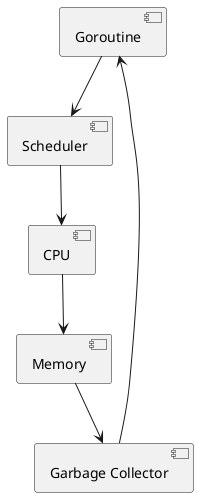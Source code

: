@startuml

[Goroutine] --> [Scheduler]
[Scheduler] --> [CPU]

[CPU] --> [Memory]

[Memory] --> [Garbage Collector]

[Garbage Collector] --> [Goroutine]

@enduml